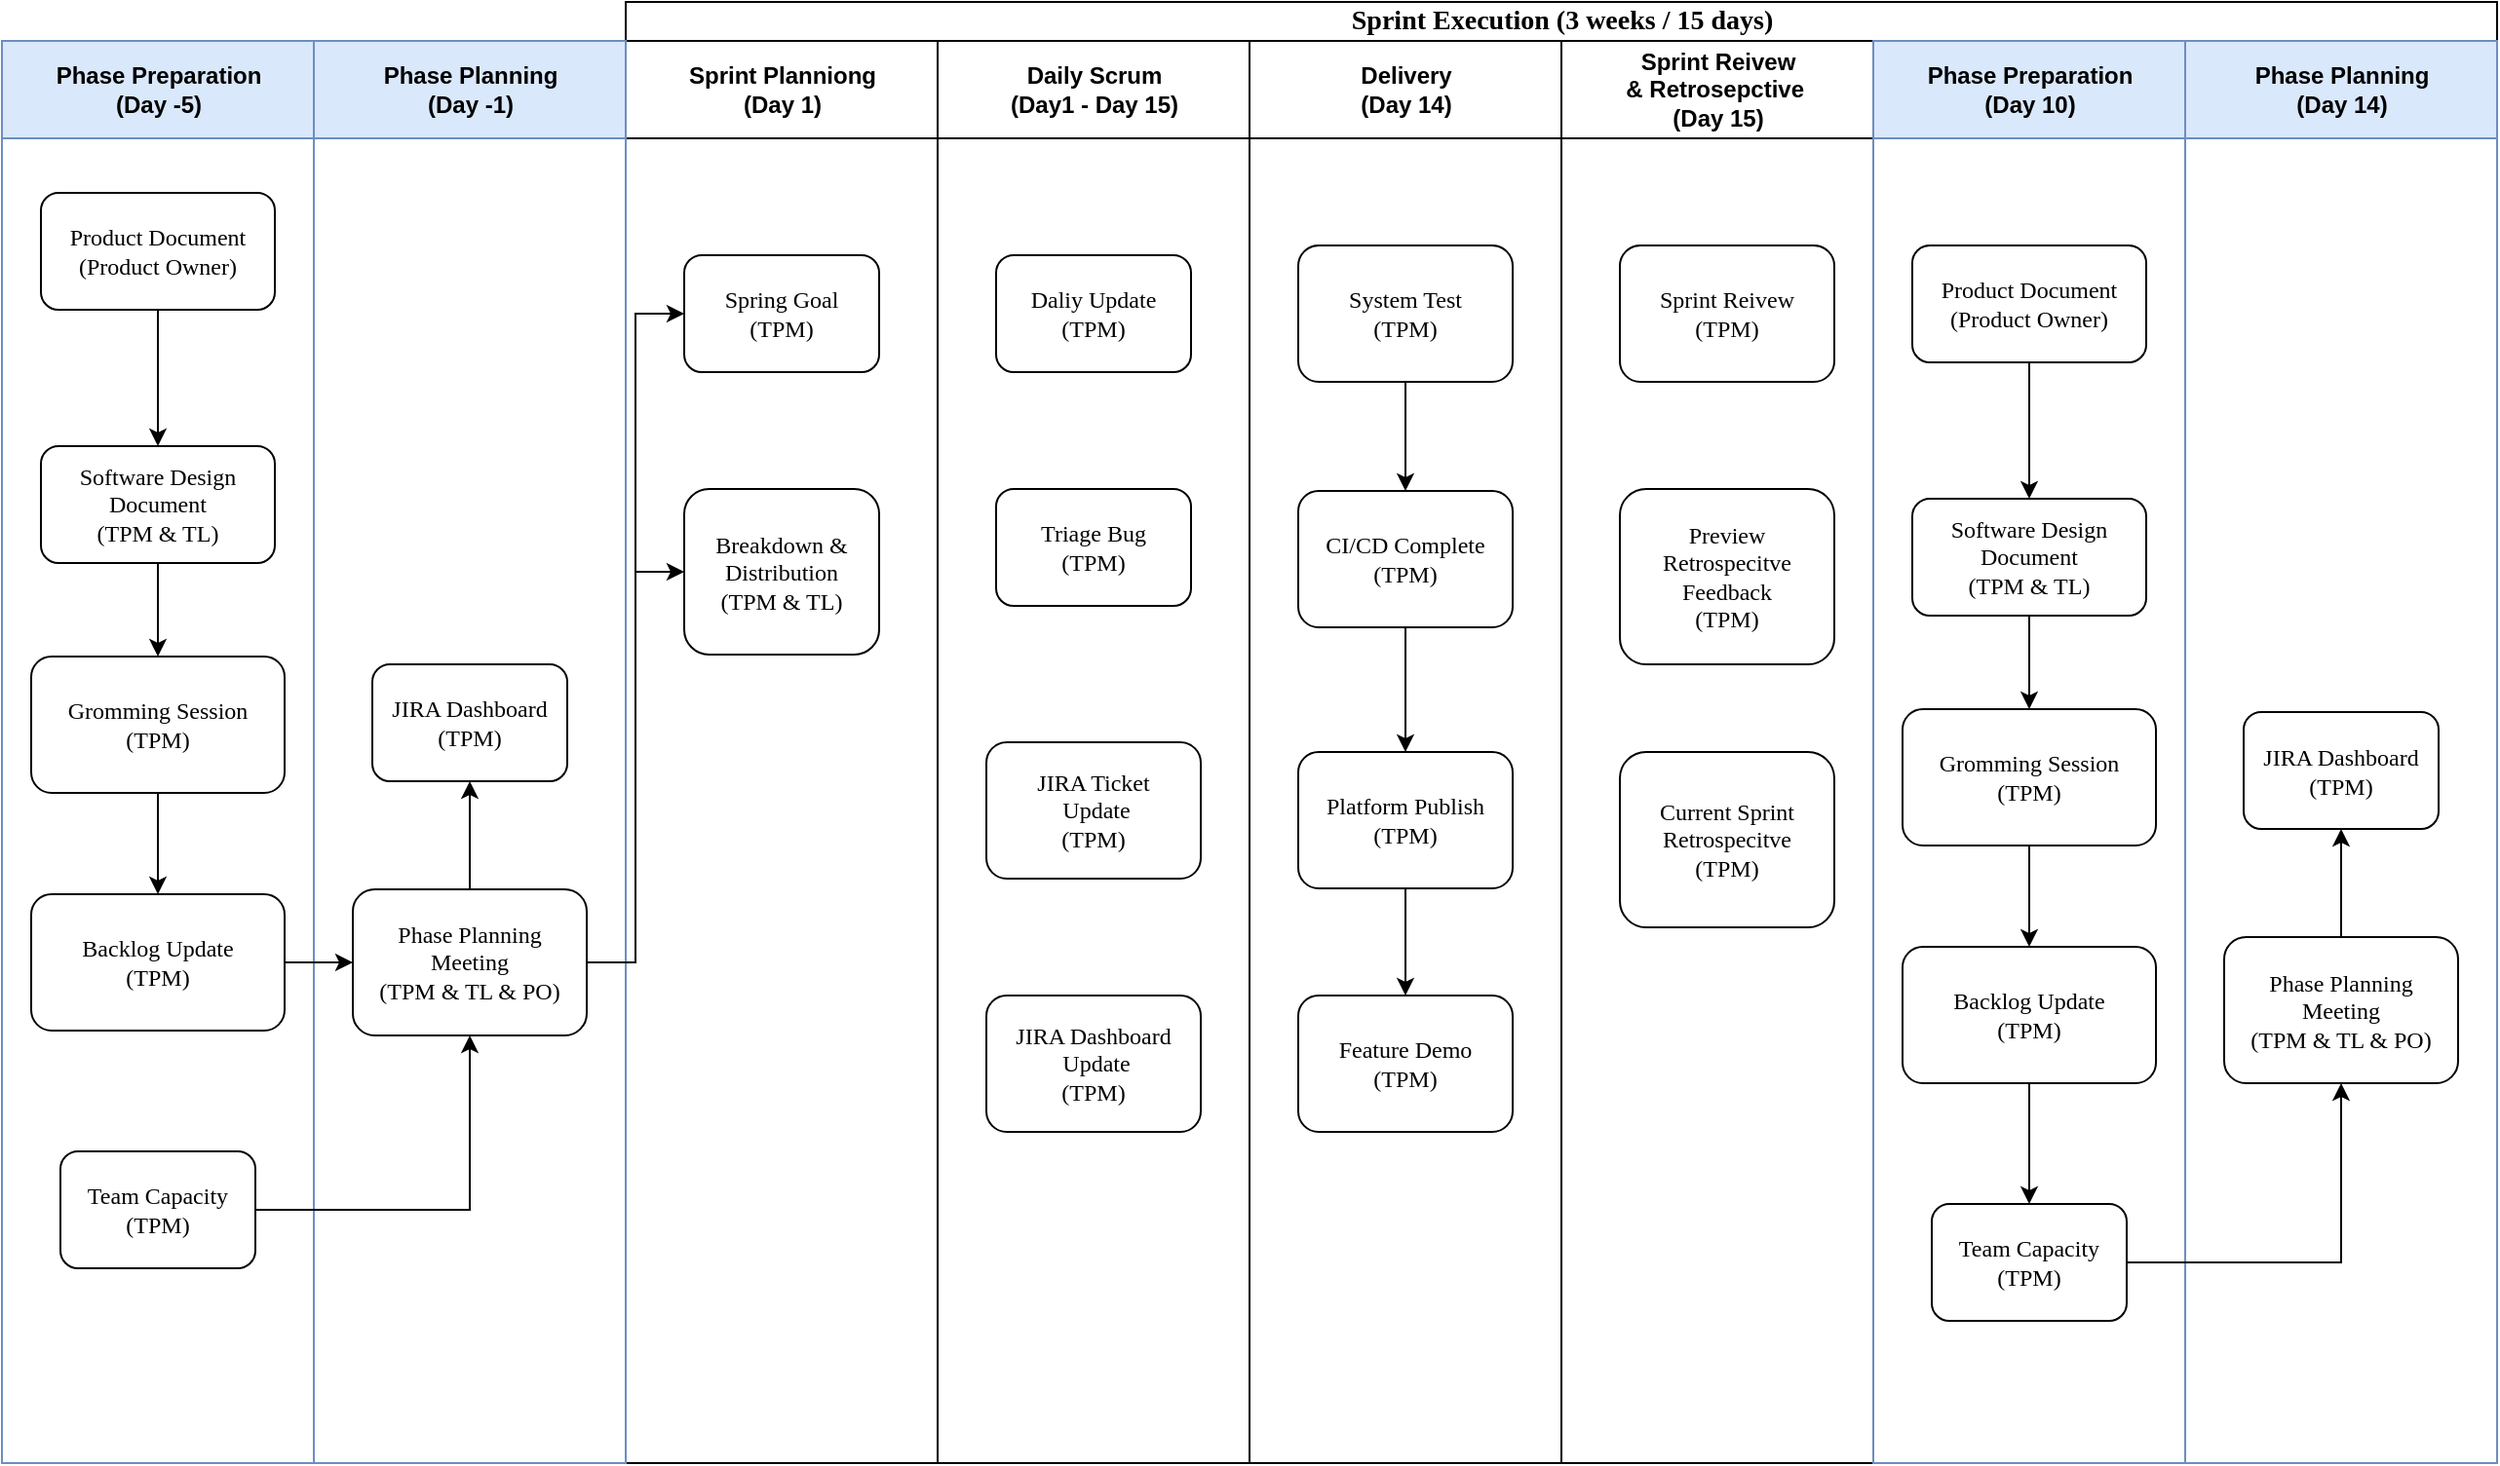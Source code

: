 <mxfile version="26.2.2">
  <diagram name="Page-1" id="74e2e168-ea6b-b213-b513-2b3c1d86103e">
    <mxGraphModel dx="2603" dy="929" grid="1" gridSize="10" guides="1" tooltips="1" connect="1" arrows="1" fold="1" page="1" pageScale="1" pageWidth="1100" pageHeight="850" background="none" math="0" shadow="0">
      <root>
        <mxCell id="0" />
        <mxCell id="1" parent="0" />
        <mxCell id="77e6c97f196da883-1" value="&lt;font style=&quot;font-size: 14px;&quot;&gt;Sprint Execution (3 weeks / 15 days)&lt;/font&gt;" style="swimlane;html=1;childLayout=stackLayout;startSize=20;rounded=0;shadow=0;labelBackgroundColor=none;strokeWidth=1;fontFamily=Verdana;fontSize=8;align=center;" parent="1" vertex="1">
          <mxGeometry x="250" y="40" width="960" height="750" as="geometry">
            <mxRectangle x="70" y="40" width="60" height="20" as="alternateBounds" />
          </mxGeometry>
        </mxCell>
        <mxCell id="77e6c97f196da883-2" value="Sprint Planniong&lt;div&gt;(Day 1)&lt;/div&gt;" style="swimlane;html=1;startSize=50;" parent="77e6c97f196da883-1" vertex="1">
          <mxGeometry y="20" width="160" height="730" as="geometry" />
        </mxCell>
        <mxCell id="77e6c97f196da883-8" value="&lt;font style=&quot;font-size: 12px;&quot;&gt;Spring Goal&lt;/font&gt;&lt;div&gt;&lt;font style=&quot;font-size: 12px;&quot;&gt;(TPM)&lt;/font&gt;&lt;/div&gt;" style="rounded=1;whiteSpace=wrap;html=1;shadow=0;labelBackgroundColor=none;strokeWidth=1;fontFamily=Verdana;fontSize=8;align=center;" parent="77e6c97f196da883-2" vertex="1">
          <mxGeometry x="30" y="110" width="100" height="60" as="geometry" />
        </mxCell>
        <mxCell id="77e6c97f196da883-9" value="&lt;font style=&quot;font-size: 12px;&quot;&gt;Breakdown &amp;amp;&lt;/font&gt;&lt;div&gt;&lt;font style=&quot;font-size: 12px;&quot;&gt;Distribution&lt;/font&gt;&lt;/div&gt;&lt;div&gt;&lt;span style=&quot;font-size: 12px;&quot;&gt;(TPM &amp;amp; TL)&lt;/span&gt;&lt;/div&gt;" style="rounded=1;whiteSpace=wrap;html=1;shadow=0;labelBackgroundColor=none;strokeWidth=1;fontFamily=Verdana;fontSize=8;align=center;" parent="77e6c97f196da883-2" vertex="1">
          <mxGeometry x="30" y="230" width="100" height="85" as="geometry" />
        </mxCell>
        <mxCell id="77e6c97f196da883-3" value="Daily Scrum&lt;div&gt;(Day1 - Day 15)&lt;/div&gt;" style="swimlane;html=1;startSize=50;" parent="77e6c97f196da883-1" vertex="1">
          <mxGeometry x="160" y="20" width="160" height="730" as="geometry" />
        </mxCell>
        <mxCell id="UhYHGBfXSjaRqilav2EY-29" value="&lt;span style=&quot;font-size: 12px;&quot;&gt;Daliy Update&lt;/span&gt;&lt;br&gt;&lt;div&gt;&lt;font style=&quot;font-size: 12px;&quot;&gt;(TPM)&lt;/font&gt;&lt;/div&gt;" style="rounded=1;whiteSpace=wrap;html=1;shadow=0;labelBackgroundColor=none;strokeWidth=1;fontFamily=Verdana;fontSize=8;align=center;" vertex="1" parent="77e6c97f196da883-3">
          <mxGeometry x="30" y="110" width="100" height="60" as="geometry" />
        </mxCell>
        <mxCell id="UhYHGBfXSjaRqilav2EY-30" value="&lt;span style=&quot;font-size: 12px;&quot;&gt;Triage Bug&lt;/span&gt;&lt;br&gt;&lt;div&gt;&lt;font style=&quot;font-size: 12px;&quot;&gt;(TPM)&lt;/font&gt;&lt;/div&gt;" style="rounded=1;whiteSpace=wrap;html=1;shadow=0;labelBackgroundColor=none;strokeWidth=1;fontFamily=Verdana;fontSize=8;align=center;" vertex="1" parent="77e6c97f196da883-3">
          <mxGeometry x="30" y="230" width="100" height="60" as="geometry" />
        </mxCell>
        <mxCell id="UhYHGBfXSjaRqilav2EY-31" value="&lt;span style=&quot;font-size: 12px;&quot;&gt;JIRA Ticket&lt;/span&gt;&lt;div&gt;&lt;span style=&quot;font-size: 12px;&quot;&gt;&amp;nbsp;Update&lt;/span&gt;&lt;br&gt;&lt;div&gt;&lt;font style=&quot;font-size: 12px;&quot;&gt;(TPM)&lt;/font&gt;&lt;/div&gt;&lt;/div&gt;" style="rounded=1;whiteSpace=wrap;html=1;shadow=0;labelBackgroundColor=none;strokeWidth=1;fontFamily=Verdana;fontSize=8;align=center;" vertex="1" parent="77e6c97f196da883-3">
          <mxGeometry x="25" y="360" width="110" height="70" as="geometry" />
        </mxCell>
        <mxCell id="UhYHGBfXSjaRqilav2EY-32" value="&lt;span style=&quot;font-size: 12px;&quot;&gt;JIRA Dashboard&lt;/span&gt;&lt;div&gt;&lt;span style=&quot;font-size: 12px;&quot;&gt;&amp;nbsp;Update&lt;/span&gt;&lt;br&gt;&lt;div&gt;&lt;font style=&quot;font-size: 12px;&quot;&gt;(TPM)&lt;/font&gt;&lt;/div&gt;&lt;/div&gt;" style="rounded=1;whiteSpace=wrap;html=1;shadow=0;labelBackgroundColor=none;strokeWidth=1;fontFamily=Verdana;fontSize=8;align=center;" vertex="1" parent="77e6c97f196da883-3">
          <mxGeometry x="25" y="490" width="110" height="70" as="geometry" />
        </mxCell>
        <mxCell id="77e6c97f196da883-4" value="Delivery&lt;div&gt;(Day 14)&lt;/div&gt;" style="swimlane;html=1;startSize=50;" parent="77e6c97f196da883-1" vertex="1">
          <mxGeometry x="320" y="20" width="160" height="730" as="geometry">
            <mxRectangle x="320" y="20" width="40" height="730" as="alternateBounds" />
          </mxGeometry>
        </mxCell>
        <mxCell id="UhYHGBfXSjaRqilav2EY-38" style="edgeStyle=orthogonalEdgeStyle;rounded=0;orthogonalLoop=1;jettySize=auto;html=1;entryX=0.5;entryY=0;entryDx=0;entryDy=0;" edge="1" parent="77e6c97f196da883-4" source="UhYHGBfXSjaRqilav2EY-33" target="UhYHGBfXSjaRqilav2EY-34">
          <mxGeometry relative="1" as="geometry" />
        </mxCell>
        <mxCell id="UhYHGBfXSjaRqilav2EY-33" value="&lt;div&gt;&lt;span style=&quot;font-size: 12px;&quot;&gt;System Test&lt;/span&gt;&lt;br&gt;&lt;div&gt;&lt;font style=&quot;font-size: 12px;&quot;&gt;(TPM)&lt;/font&gt;&lt;/div&gt;&lt;/div&gt;" style="rounded=1;whiteSpace=wrap;html=1;shadow=0;labelBackgroundColor=none;strokeWidth=1;fontFamily=Verdana;fontSize=8;align=center;" vertex="1" parent="77e6c97f196da883-4">
          <mxGeometry x="25" y="105" width="110" height="70" as="geometry" />
        </mxCell>
        <mxCell id="UhYHGBfXSjaRqilav2EY-39" style="edgeStyle=orthogonalEdgeStyle;rounded=0;orthogonalLoop=1;jettySize=auto;html=1;entryX=0.5;entryY=0;entryDx=0;entryDy=0;" edge="1" parent="77e6c97f196da883-4" source="UhYHGBfXSjaRqilav2EY-34" target="UhYHGBfXSjaRqilav2EY-35">
          <mxGeometry relative="1" as="geometry" />
        </mxCell>
        <mxCell id="UhYHGBfXSjaRqilav2EY-34" value="&lt;span style=&quot;font-size: 12px;&quot;&gt;CI/CD Complete&lt;/span&gt;&lt;br&gt;&lt;div&gt;&lt;font style=&quot;font-size: 12px;&quot;&gt;(TPM)&lt;/font&gt;&lt;/div&gt;" style="rounded=1;whiteSpace=wrap;html=1;shadow=0;labelBackgroundColor=none;strokeWidth=1;fontFamily=Verdana;fontSize=8;align=center;" vertex="1" parent="77e6c97f196da883-4">
          <mxGeometry x="25" y="231" width="110" height="70" as="geometry" />
        </mxCell>
        <mxCell id="UhYHGBfXSjaRqilav2EY-40" style="edgeStyle=orthogonalEdgeStyle;rounded=0;orthogonalLoop=1;jettySize=auto;html=1;" edge="1" parent="77e6c97f196da883-4" source="UhYHGBfXSjaRqilav2EY-35" target="UhYHGBfXSjaRqilav2EY-36">
          <mxGeometry relative="1" as="geometry" />
        </mxCell>
        <mxCell id="UhYHGBfXSjaRqilav2EY-35" value="&lt;span style=&quot;font-size: 12px;&quot;&gt;Platform Publish&lt;/span&gt;&lt;div&gt;&lt;span style=&quot;font-size: 12px;&quot;&gt;(TPM)&lt;/span&gt;&lt;/div&gt;" style="rounded=1;whiteSpace=wrap;html=1;shadow=0;labelBackgroundColor=none;strokeWidth=1;fontFamily=Verdana;fontSize=8;align=center;" vertex="1" parent="77e6c97f196da883-4">
          <mxGeometry x="25" y="365" width="110" height="70" as="geometry" />
        </mxCell>
        <mxCell id="UhYHGBfXSjaRqilav2EY-36" value="&lt;span style=&quot;font-size: 12px; background-color: transparent; color: light-dark(rgb(0, 0, 0), rgb(255, 255, 255));&quot;&gt;Feature Demo&lt;/span&gt;&lt;div&gt;&lt;span style=&quot;font-size: 12px; background-color: transparent; color: light-dark(rgb(0, 0, 0), rgb(255, 255, 255));&quot;&gt;(TPM)&lt;/span&gt;&lt;/div&gt;" style="rounded=1;whiteSpace=wrap;html=1;shadow=0;labelBackgroundColor=none;strokeWidth=1;fontFamily=Verdana;fontSize=8;align=center;" vertex="1" parent="77e6c97f196da883-4">
          <mxGeometry x="25" y="490" width="110" height="70" as="geometry" />
        </mxCell>
        <mxCell id="77e6c97f196da883-5" value="Sprint Reivew&lt;div&gt;&amp;amp; Retrosepctive&amp;nbsp;&lt;/div&gt;&lt;div&gt;(Day 15)&lt;/div&gt;" style="swimlane;html=1;startSize=50;" parent="77e6c97f196da883-1" vertex="1">
          <mxGeometry x="480" y="20" width="160" height="730" as="geometry">
            <mxRectangle x="480" y="20" width="40" height="730" as="alternateBounds" />
          </mxGeometry>
        </mxCell>
        <mxCell id="UhYHGBfXSjaRqilav2EY-41" value="&lt;div&gt;&lt;span style=&quot;font-size: 12px;&quot;&gt;Sprint Reivew&lt;/span&gt;&lt;br&gt;&lt;div&gt;&lt;font style=&quot;font-size: 12px;&quot;&gt;(TPM)&lt;/font&gt;&lt;/div&gt;&lt;/div&gt;" style="rounded=1;whiteSpace=wrap;html=1;shadow=0;labelBackgroundColor=none;strokeWidth=1;fontFamily=Verdana;fontSize=8;align=center;" vertex="1" parent="77e6c97f196da883-5">
          <mxGeometry x="30" y="105" width="110" height="70" as="geometry" />
        </mxCell>
        <mxCell id="UhYHGBfXSjaRqilav2EY-42" value="&lt;div&gt;&lt;span style=&quot;font-size: 12px;&quot;&gt;Preview Retrospecitve&lt;/span&gt;&lt;/div&gt;&lt;div&gt;&lt;span style=&quot;font-size: 12px;&quot;&gt;Feedback&lt;br&gt;&lt;/span&gt;&lt;div&gt;&lt;font style=&quot;font-size: 12px;&quot;&gt;(TPM)&lt;/font&gt;&lt;/div&gt;&lt;/div&gt;" style="rounded=1;whiteSpace=wrap;html=1;shadow=0;labelBackgroundColor=none;strokeWidth=1;fontFamily=Verdana;fontSize=8;align=center;" vertex="1" parent="77e6c97f196da883-5">
          <mxGeometry x="30" y="230" width="110" height="90" as="geometry" />
        </mxCell>
        <mxCell id="UhYHGBfXSjaRqilav2EY-43" value="&lt;div&gt;&lt;span style=&quot;font-size: 12px;&quot;&gt;Current Sprint Retrospecitve&lt;/span&gt;&lt;/div&gt;&lt;div&gt;&lt;div&gt;&lt;font style=&quot;font-size: 12px;&quot;&gt;(TPM)&lt;/font&gt;&lt;/div&gt;&lt;/div&gt;" style="rounded=1;whiteSpace=wrap;html=1;shadow=0;labelBackgroundColor=none;strokeWidth=1;fontFamily=Verdana;fontSize=8;align=center;" vertex="1" parent="77e6c97f196da883-5">
          <mxGeometry x="30" y="365" width="110" height="90" as="geometry" />
        </mxCell>
        <mxCell id="77e6c97f196da883-6" value="Phase Preparation&lt;div&gt;(Day 10)&lt;/div&gt;" style="swimlane;html=1;startSize=50;fillColor=#dae8fc;strokeColor=#6c8ebf;" parent="77e6c97f196da883-1" vertex="1">
          <mxGeometry x="640" y="20" width="160" height="730" as="geometry" />
        </mxCell>
        <mxCell id="UhYHGBfXSjaRqilav2EY-46" value="&lt;font style=&quot;font-size: 12px;&quot;&gt;Team Capacity&lt;/font&gt;&lt;div&gt;&lt;font style=&quot;font-size: 12px;&quot;&gt;(TPM)&lt;/font&gt;&lt;/div&gt;" style="rounded=1;whiteSpace=wrap;html=1;shadow=0;labelBackgroundColor=none;strokeWidth=1;fontFamily=Verdana;fontSize=8;align=center;" vertex="1" parent="77e6c97f196da883-6">
          <mxGeometry x="30" y="597" width="100" height="60" as="geometry" />
        </mxCell>
        <mxCell id="UhYHGBfXSjaRqilav2EY-54" style="edgeStyle=orthogonalEdgeStyle;rounded=0;orthogonalLoop=1;jettySize=auto;html=1;" edge="1" parent="77e6c97f196da883-6" source="UhYHGBfXSjaRqilav2EY-47" target="UhYHGBfXSjaRqilav2EY-49">
          <mxGeometry relative="1" as="geometry" />
        </mxCell>
        <mxCell id="UhYHGBfXSjaRqilav2EY-47" value="&lt;font style=&quot;font-size: 12px;&quot;&gt;Product Document&lt;/font&gt;&lt;div&gt;&lt;font style=&quot;font-size: 12px;&quot;&gt;(Product Owner)&lt;/font&gt;&lt;/div&gt;" style="rounded=1;whiteSpace=wrap;html=1;shadow=0;labelBackgroundColor=none;strokeWidth=1;fontFamily=Verdana;fontSize=8;align=center;" vertex="1" parent="77e6c97f196da883-6">
          <mxGeometry x="20" y="105" width="120" height="60" as="geometry" />
        </mxCell>
        <mxCell id="UhYHGBfXSjaRqilav2EY-56" style="edgeStyle=orthogonalEdgeStyle;rounded=0;orthogonalLoop=1;jettySize=auto;html=1;entryX=0.5;entryY=0;entryDx=0;entryDy=0;" edge="1" parent="77e6c97f196da883-6" source="UhYHGBfXSjaRqilav2EY-48" target="UhYHGBfXSjaRqilav2EY-50">
          <mxGeometry relative="1" as="geometry" />
        </mxCell>
        <mxCell id="UhYHGBfXSjaRqilav2EY-48" value="&lt;font style=&quot;font-size: 12px;&quot;&gt;Gromming Session&lt;/font&gt;&lt;div&gt;&lt;font style=&quot;font-size: 12px;&quot;&gt;(TPM)&lt;/font&gt;&lt;/div&gt;" style="rounded=1;whiteSpace=wrap;html=1;shadow=0;labelBackgroundColor=none;strokeWidth=1;fontFamily=Verdana;fontSize=8;align=center;" vertex="1" parent="77e6c97f196da883-6">
          <mxGeometry x="15" y="343" width="130" height="70" as="geometry" />
        </mxCell>
        <mxCell id="UhYHGBfXSjaRqilav2EY-55" style="edgeStyle=orthogonalEdgeStyle;rounded=0;orthogonalLoop=1;jettySize=auto;html=1;entryX=0.5;entryY=0;entryDx=0;entryDy=0;" edge="1" parent="77e6c97f196da883-6" source="UhYHGBfXSjaRqilav2EY-49" target="UhYHGBfXSjaRqilav2EY-48">
          <mxGeometry relative="1" as="geometry" />
        </mxCell>
        <mxCell id="UhYHGBfXSjaRqilav2EY-49" value="&lt;span style=&quot;font-size: 12px;&quot;&gt;Software Design&lt;/span&gt;&lt;div&gt;&lt;span style=&quot;font-size: 12px;&quot;&gt;Document&lt;/span&gt;&lt;/div&gt;&lt;div&gt;&lt;span style=&quot;font-size: 12px;&quot;&gt;(TPM &amp;amp; TL)&lt;/span&gt;&lt;/div&gt;" style="rounded=1;whiteSpace=wrap;html=1;shadow=0;labelBackgroundColor=none;strokeWidth=1;fontFamily=Verdana;fontSize=8;align=center;" vertex="1" parent="77e6c97f196da883-6">
          <mxGeometry x="20" y="235" width="120" height="60" as="geometry" />
        </mxCell>
        <mxCell id="UhYHGBfXSjaRqilav2EY-57" style="edgeStyle=orthogonalEdgeStyle;rounded=0;orthogonalLoop=1;jettySize=auto;html=1;" edge="1" parent="77e6c97f196da883-6" source="UhYHGBfXSjaRqilav2EY-50" target="UhYHGBfXSjaRqilav2EY-46">
          <mxGeometry relative="1" as="geometry" />
        </mxCell>
        <mxCell id="UhYHGBfXSjaRqilav2EY-50" value="&lt;span style=&quot;font-size: 12px;&quot;&gt;Backlog Update&lt;/span&gt;&lt;div&gt;&lt;span style=&quot;font-size: 12px;&quot;&gt;(TPM)&lt;/span&gt;&lt;/div&gt;" style="rounded=1;whiteSpace=wrap;html=1;shadow=0;labelBackgroundColor=none;strokeWidth=1;fontFamily=Verdana;fontSize=8;align=center;" vertex="1" parent="77e6c97f196da883-6">
          <mxGeometry x="15" y="465" width="130" height="70" as="geometry" />
        </mxCell>
        <mxCell id="77e6c97f196da883-7" value="Phase Planning&lt;div&gt;(Day 14)&lt;/div&gt;" style="swimlane;html=1;startSize=50;fillColor=#dae8fc;strokeColor=#6c8ebf;" parent="77e6c97f196da883-1" vertex="1">
          <mxGeometry x="800" y="20" width="160" height="730" as="geometry" />
        </mxCell>
        <mxCell id="UhYHGBfXSjaRqilav2EY-51" style="edgeStyle=orthogonalEdgeStyle;rounded=0;orthogonalLoop=1;jettySize=auto;html=1;entryX=0.5;entryY=1;entryDx=0;entryDy=0;" edge="1" parent="77e6c97f196da883-7" source="UhYHGBfXSjaRqilav2EY-52" target="UhYHGBfXSjaRqilav2EY-53">
          <mxGeometry relative="1" as="geometry" />
        </mxCell>
        <mxCell id="UhYHGBfXSjaRqilav2EY-52" value="&lt;span style=&quot;font-size: 12px;&quot;&gt;Phase Planning&lt;/span&gt;&lt;div&gt;&lt;span style=&quot;font-size: 12px;&quot;&gt;Meeting&lt;/span&gt;&lt;/div&gt;&lt;div&gt;&lt;span style=&quot;font-size: 12px;&quot;&gt;(TPM &amp;amp; TL &amp;amp; PO)&lt;/span&gt;&lt;/div&gt;" style="rounded=1;whiteSpace=wrap;html=1;shadow=0;labelBackgroundColor=none;strokeWidth=1;fontFamily=Verdana;fontSize=8;align=center;" vertex="1" parent="77e6c97f196da883-7">
          <mxGeometry x="20" y="460" width="120" height="75" as="geometry" />
        </mxCell>
        <mxCell id="UhYHGBfXSjaRqilav2EY-53" value="&lt;font style=&quot;font-size: 12px;&quot;&gt;JIRA Dashboard&lt;/font&gt;&lt;div&gt;&lt;font style=&quot;font-size: 12px;&quot;&gt;(TPM)&lt;/font&gt;&lt;/div&gt;" style="rounded=1;whiteSpace=wrap;html=1;shadow=0;labelBackgroundColor=none;strokeWidth=1;fontFamily=Verdana;fontSize=8;align=center;" vertex="1" parent="77e6c97f196da883-7">
          <mxGeometry x="30" y="344.5" width="100" height="60" as="geometry" />
        </mxCell>
        <mxCell id="UhYHGBfXSjaRqilav2EY-59" style="edgeStyle=orthogonalEdgeStyle;rounded=0;orthogonalLoop=1;jettySize=auto;html=1;entryX=0.5;entryY=1;entryDx=0;entryDy=0;" edge="1" parent="77e6c97f196da883-1" source="UhYHGBfXSjaRqilav2EY-46" target="UhYHGBfXSjaRqilav2EY-52">
          <mxGeometry relative="1" as="geometry" />
        </mxCell>
        <mxCell id="UhYHGBfXSjaRqilav2EY-2" value="Phase Planning&lt;div&gt;(Day -1)&lt;/div&gt;" style="swimlane;html=1;startSize=50;fillColor=#dae8fc;strokeColor=#6c8ebf;" vertex="1" parent="1">
          <mxGeometry x="90" y="60" width="160" height="730" as="geometry" />
        </mxCell>
        <mxCell id="UhYHGBfXSjaRqilav2EY-24" style="edgeStyle=orthogonalEdgeStyle;rounded=0;orthogonalLoop=1;jettySize=auto;html=1;entryX=0.5;entryY=1;entryDx=0;entryDy=0;" edge="1" parent="UhYHGBfXSjaRqilav2EY-2" source="UhYHGBfXSjaRqilav2EY-4" target="UhYHGBfXSjaRqilav2EY-5">
          <mxGeometry relative="1" as="geometry" />
        </mxCell>
        <mxCell id="UhYHGBfXSjaRqilav2EY-4" value="&lt;span style=&quot;font-size: 12px;&quot;&gt;Phase Planning&lt;/span&gt;&lt;div&gt;&lt;span style=&quot;font-size: 12px;&quot;&gt;Meeting&lt;/span&gt;&lt;/div&gt;&lt;div&gt;&lt;span style=&quot;font-size: 12px;&quot;&gt;(TPM &amp;amp; TL &amp;amp; PO)&lt;/span&gt;&lt;/div&gt;" style="rounded=1;whiteSpace=wrap;html=1;shadow=0;labelBackgroundColor=none;strokeWidth=1;fontFamily=Verdana;fontSize=8;align=center;" vertex="1" parent="UhYHGBfXSjaRqilav2EY-2">
          <mxGeometry x="20" y="435.5" width="120" height="75" as="geometry" />
        </mxCell>
        <mxCell id="UhYHGBfXSjaRqilav2EY-5" value="&lt;font style=&quot;font-size: 12px;&quot;&gt;JIRA Dashboard&lt;/font&gt;&lt;div&gt;&lt;font style=&quot;font-size: 12px;&quot;&gt;(TPM)&lt;/font&gt;&lt;/div&gt;" style="rounded=1;whiteSpace=wrap;html=1;shadow=0;labelBackgroundColor=none;strokeWidth=1;fontFamily=Verdana;fontSize=8;align=center;" vertex="1" parent="UhYHGBfXSjaRqilav2EY-2">
          <mxGeometry x="30" y="320" width="100" height="60" as="geometry" />
        </mxCell>
        <mxCell id="UhYHGBfXSjaRqilav2EY-6" value="Phase Preparation&lt;div&gt;(Day -5)&lt;/div&gt;" style="swimlane;html=1;startSize=50;fillColor=#dae8fc;strokeColor=#6c8ebf;" vertex="1" parent="1">
          <mxGeometry x="-70" y="60" width="160" height="730" as="geometry" />
        </mxCell>
        <mxCell id="UhYHGBfXSjaRqilav2EY-7" value="&lt;font style=&quot;font-size: 12px;&quot;&gt;Team Capacity&lt;/font&gt;&lt;div&gt;&lt;font style=&quot;font-size: 12px;&quot;&gt;(TPM)&lt;/font&gt;&lt;/div&gt;" style="rounded=1;whiteSpace=wrap;html=1;shadow=0;labelBackgroundColor=none;strokeWidth=1;fontFamily=Verdana;fontSize=8;align=center;" vertex="1" parent="UhYHGBfXSjaRqilav2EY-6">
          <mxGeometry x="30" y="570" width="100" height="60" as="geometry" />
        </mxCell>
        <mxCell id="UhYHGBfXSjaRqilav2EY-16" style="edgeStyle=orthogonalEdgeStyle;rounded=0;orthogonalLoop=1;jettySize=auto;html=1;" edge="1" parent="UhYHGBfXSjaRqilav2EY-6" source="UhYHGBfXSjaRqilav2EY-8" target="UhYHGBfXSjaRqilav2EY-15">
          <mxGeometry relative="1" as="geometry" />
        </mxCell>
        <mxCell id="UhYHGBfXSjaRqilav2EY-8" value="&lt;font style=&quot;font-size: 12px;&quot;&gt;Product Document&lt;/font&gt;&lt;div&gt;&lt;font style=&quot;font-size: 12px;&quot;&gt;(Product Owner)&lt;/font&gt;&lt;/div&gt;" style="rounded=1;whiteSpace=wrap;html=1;shadow=0;labelBackgroundColor=none;strokeWidth=1;fontFamily=Verdana;fontSize=8;align=center;" vertex="1" parent="UhYHGBfXSjaRqilav2EY-6">
          <mxGeometry x="20" y="78" width="120" height="60" as="geometry" />
        </mxCell>
        <mxCell id="UhYHGBfXSjaRqilav2EY-20" style="edgeStyle=orthogonalEdgeStyle;rounded=0;orthogonalLoop=1;jettySize=auto;html=1;entryX=0.5;entryY=0;entryDx=0;entryDy=0;" edge="1" parent="UhYHGBfXSjaRqilav2EY-6" source="UhYHGBfXSjaRqilav2EY-9" target="UhYHGBfXSjaRqilav2EY-18">
          <mxGeometry relative="1" as="geometry" />
        </mxCell>
        <mxCell id="UhYHGBfXSjaRqilav2EY-9" value="&lt;font style=&quot;font-size: 12px;&quot;&gt;Gromming Session&lt;/font&gt;&lt;div&gt;&lt;font style=&quot;font-size: 12px;&quot;&gt;(TPM)&lt;/font&gt;&lt;/div&gt;" style="rounded=1;whiteSpace=wrap;html=1;shadow=0;labelBackgroundColor=none;strokeWidth=1;fontFamily=Verdana;fontSize=8;align=center;" vertex="1" parent="UhYHGBfXSjaRqilav2EY-6">
          <mxGeometry x="15" y="316" width="130" height="70" as="geometry" />
        </mxCell>
        <mxCell id="UhYHGBfXSjaRqilav2EY-19" style="edgeStyle=orthogonalEdgeStyle;rounded=0;orthogonalLoop=1;jettySize=auto;html=1;entryX=0.5;entryY=0;entryDx=0;entryDy=0;" edge="1" parent="UhYHGBfXSjaRqilav2EY-6" source="UhYHGBfXSjaRqilav2EY-15" target="UhYHGBfXSjaRqilav2EY-9">
          <mxGeometry relative="1" as="geometry" />
        </mxCell>
        <mxCell id="UhYHGBfXSjaRqilav2EY-15" value="&lt;span style=&quot;font-size: 12px;&quot;&gt;Software Design&lt;/span&gt;&lt;div&gt;&lt;span style=&quot;font-size: 12px;&quot;&gt;Document&lt;/span&gt;&lt;/div&gt;&lt;div&gt;&lt;span style=&quot;font-size: 12px;&quot;&gt;(TPM &amp;amp; TL)&lt;/span&gt;&lt;/div&gt;" style="rounded=1;whiteSpace=wrap;html=1;shadow=0;labelBackgroundColor=none;strokeWidth=1;fontFamily=Verdana;fontSize=8;align=center;" vertex="1" parent="UhYHGBfXSjaRqilav2EY-6">
          <mxGeometry x="20" y="208" width="120" height="60" as="geometry" />
        </mxCell>
        <mxCell id="UhYHGBfXSjaRqilav2EY-18" value="&lt;span style=&quot;font-size: 12px;&quot;&gt;Backlog Update&lt;/span&gt;&lt;div&gt;&lt;span style=&quot;font-size: 12px;&quot;&gt;(TPM)&lt;/span&gt;&lt;/div&gt;" style="rounded=1;whiteSpace=wrap;html=1;shadow=0;labelBackgroundColor=none;strokeWidth=1;fontFamily=Verdana;fontSize=8;align=center;" vertex="1" parent="UhYHGBfXSjaRqilav2EY-6">
          <mxGeometry x="15" y="438" width="130" height="70" as="geometry" />
        </mxCell>
        <mxCell id="UhYHGBfXSjaRqilav2EY-22" style="edgeStyle=orthogonalEdgeStyle;rounded=0;orthogonalLoop=1;jettySize=auto;html=1;entryX=0;entryY=0.5;entryDx=0;entryDy=0;" edge="1" parent="1" source="UhYHGBfXSjaRqilav2EY-18" target="UhYHGBfXSjaRqilav2EY-4">
          <mxGeometry relative="1" as="geometry" />
        </mxCell>
        <mxCell id="UhYHGBfXSjaRqilav2EY-23" style="edgeStyle=orthogonalEdgeStyle;rounded=0;orthogonalLoop=1;jettySize=auto;html=1;entryX=0.5;entryY=1;entryDx=0;entryDy=0;" edge="1" parent="1" source="UhYHGBfXSjaRqilav2EY-7" target="UhYHGBfXSjaRqilav2EY-4">
          <mxGeometry relative="1" as="geometry" />
        </mxCell>
        <mxCell id="UhYHGBfXSjaRqilav2EY-25" style="edgeStyle=orthogonalEdgeStyle;rounded=0;orthogonalLoop=1;jettySize=auto;html=1;entryX=0;entryY=0.5;entryDx=0;entryDy=0;" edge="1" parent="1" source="UhYHGBfXSjaRqilav2EY-4" target="77e6c97f196da883-8">
          <mxGeometry relative="1" as="geometry" />
        </mxCell>
        <mxCell id="UhYHGBfXSjaRqilav2EY-26" style="edgeStyle=orthogonalEdgeStyle;rounded=0;orthogonalLoop=1;jettySize=auto;html=1;entryX=0;entryY=0.5;entryDx=0;entryDy=0;" edge="1" parent="1" source="UhYHGBfXSjaRqilav2EY-4" target="77e6c97f196da883-9">
          <mxGeometry relative="1" as="geometry" />
        </mxCell>
      </root>
    </mxGraphModel>
  </diagram>
</mxfile>
